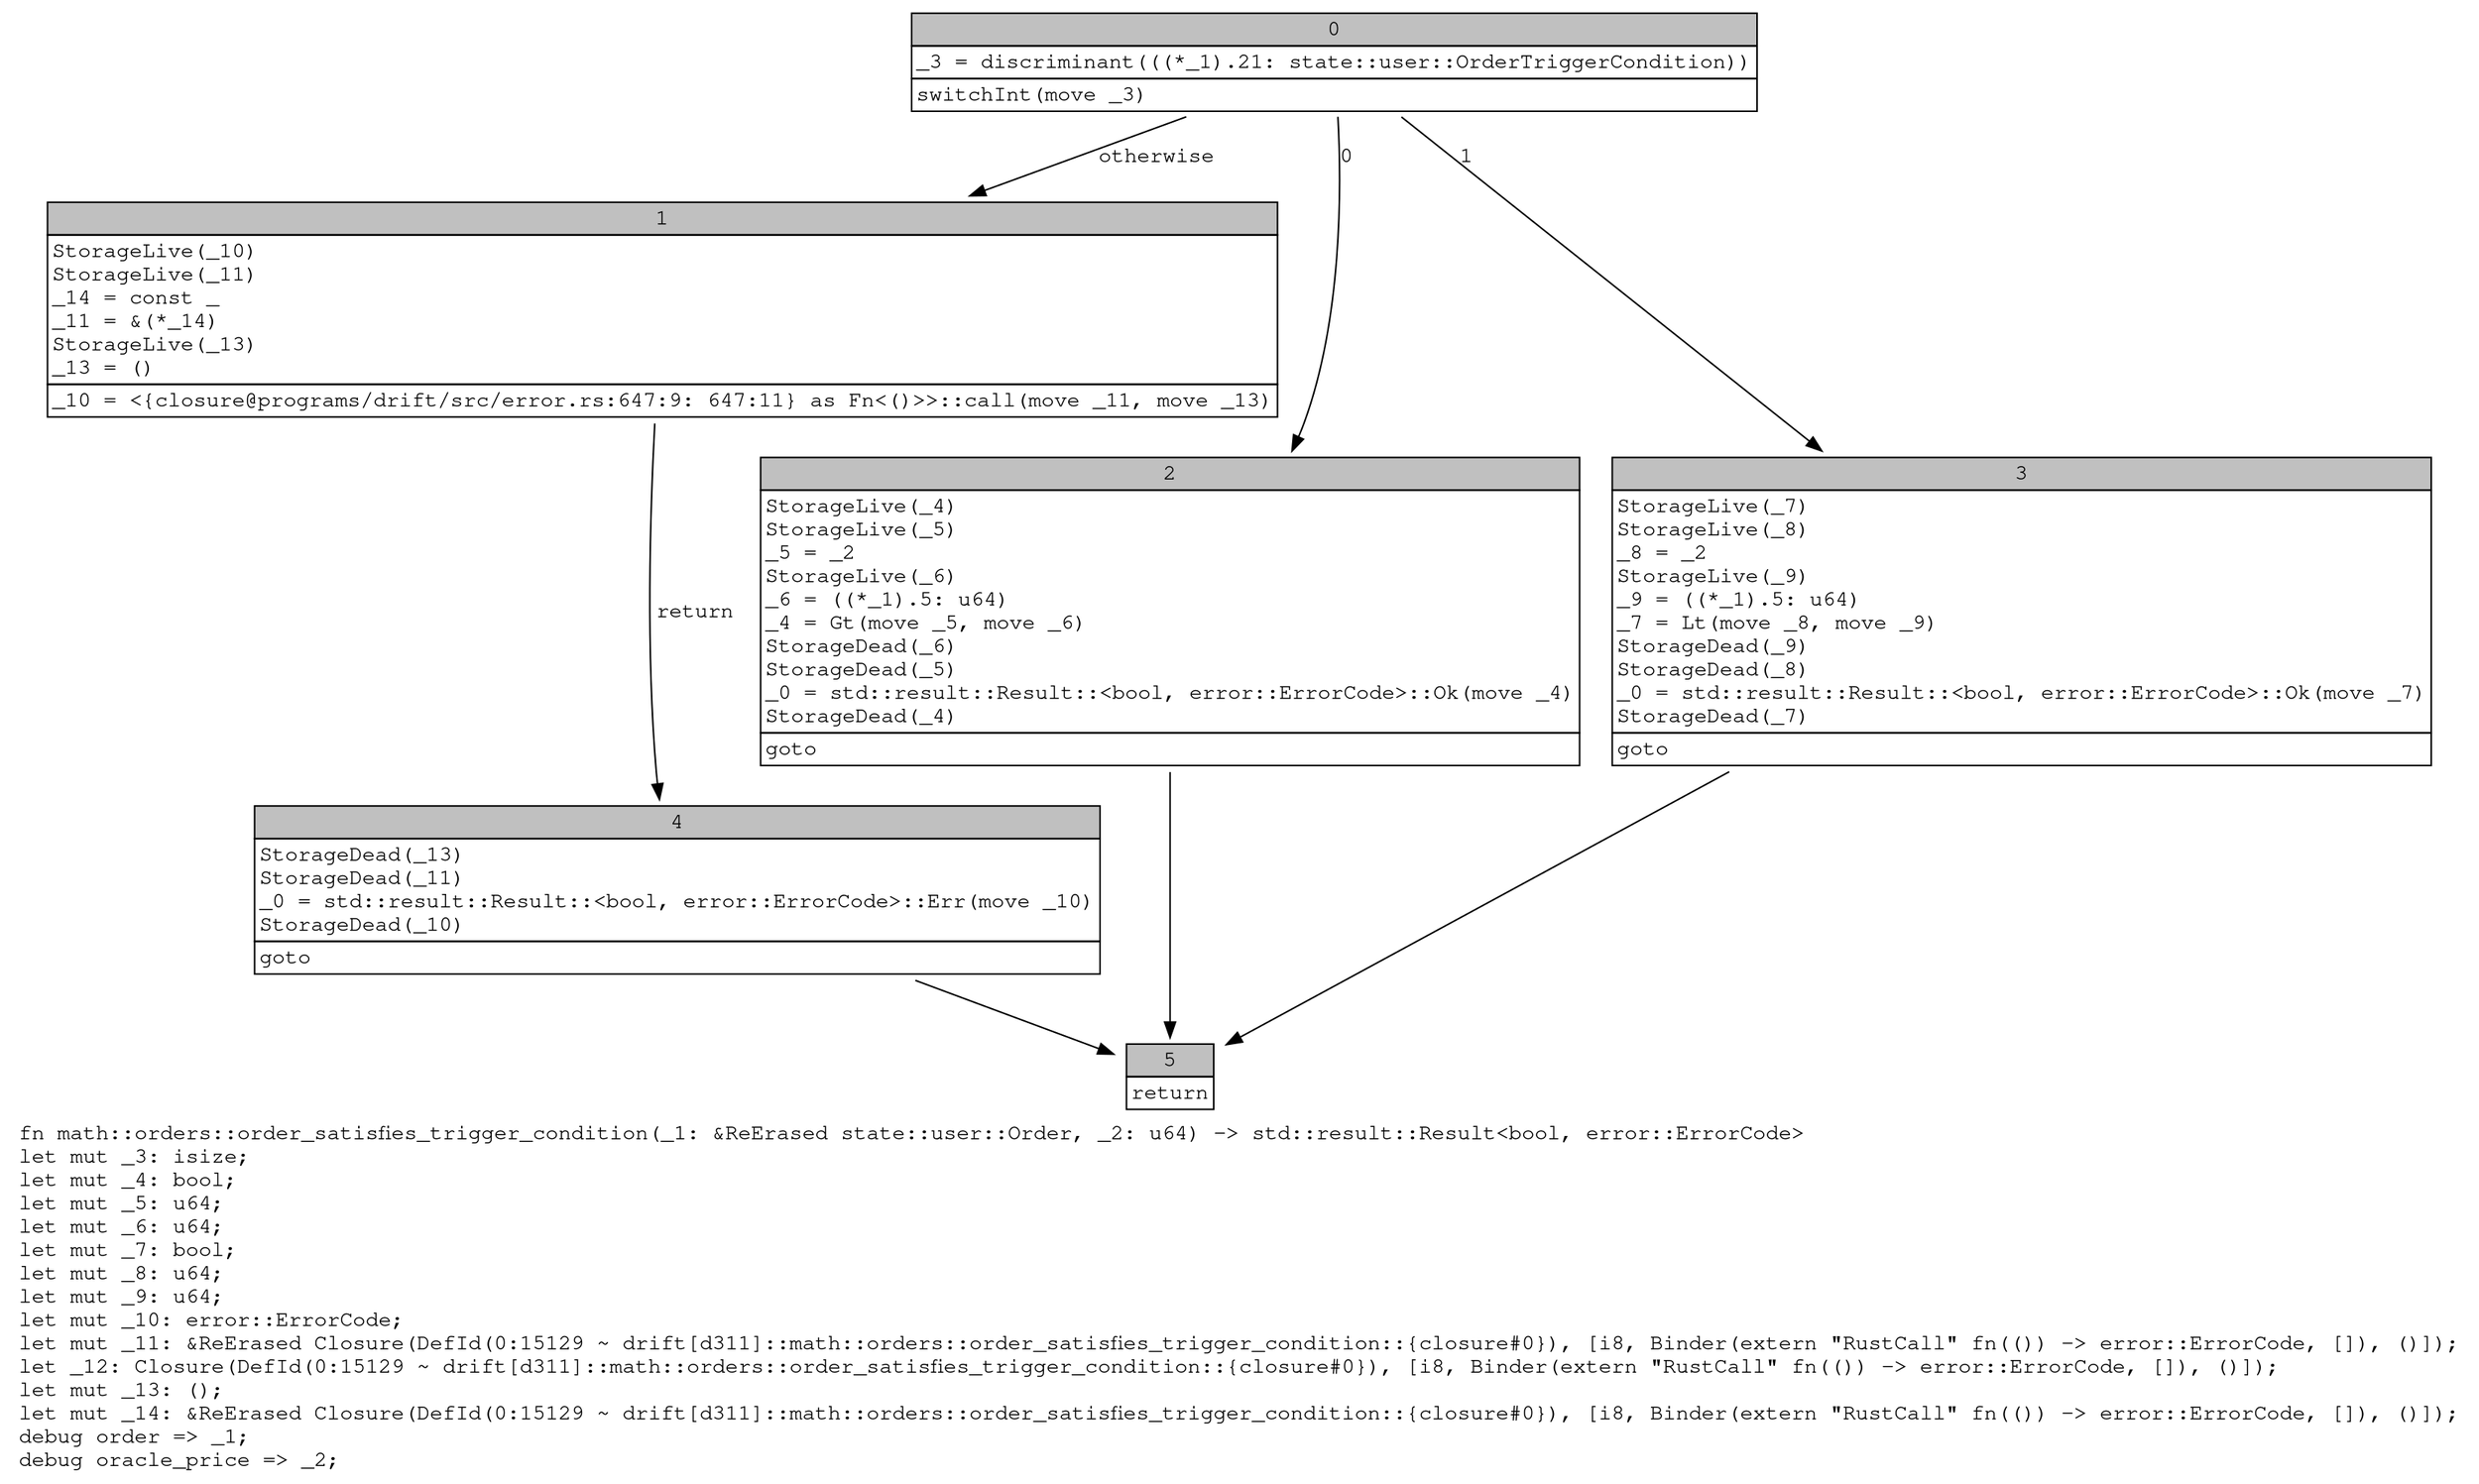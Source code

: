 digraph Mir_0_2606 {
    graph [fontname="Courier, monospace"];
    node [fontname="Courier, monospace"];
    edge [fontname="Courier, monospace"];
    label=<fn math::orders::order_satisfies_trigger_condition(_1: &amp;ReErased state::user::Order, _2: u64) -&gt; std::result::Result&lt;bool, error::ErrorCode&gt;<br align="left"/>let mut _3: isize;<br align="left"/>let mut _4: bool;<br align="left"/>let mut _5: u64;<br align="left"/>let mut _6: u64;<br align="left"/>let mut _7: bool;<br align="left"/>let mut _8: u64;<br align="left"/>let mut _9: u64;<br align="left"/>let mut _10: error::ErrorCode;<br align="left"/>let mut _11: &amp;ReErased Closure(DefId(0:15129 ~ drift[d311]::math::orders::order_satisfies_trigger_condition::{closure#0}), [i8, Binder(extern &quot;RustCall&quot; fn(()) -&gt; error::ErrorCode, []), ()]);<br align="left"/>let _12: Closure(DefId(0:15129 ~ drift[d311]::math::orders::order_satisfies_trigger_condition::{closure#0}), [i8, Binder(extern &quot;RustCall&quot; fn(()) -&gt; error::ErrorCode, []), ()]);<br align="left"/>let mut _13: ();<br align="left"/>let mut _14: &amp;ReErased Closure(DefId(0:15129 ~ drift[d311]::math::orders::order_satisfies_trigger_condition::{closure#0}), [i8, Binder(extern &quot;RustCall&quot; fn(()) -&gt; error::ErrorCode, []), ()]);<br align="left"/>debug order =&gt; _1;<br align="left"/>debug oracle_price =&gt; _2;<br align="left"/>>;
    bb0__0_2606 [shape="none", label=<<table border="0" cellborder="1" cellspacing="0"><tr><td bgcolor="gray" align="center" colspan="1">0</td></tr><tr><td align="left" balign="left">_3 = discriminant(((*_1).21: state::user::OrderTriggerCondition))<br/></td></tr><tr><td align="left">switchInt(move _3)</td></tr></table>>];
    bb1__0_2606 [shape="none", label=<<table border="0" cellborder="1" cellspacing="0"><tr><td bgcolor="gray" align="center" colspan="1">1</td></tr><tr><td align="left" balign="left">StorageLive(_10)<br/>StorageLive(_11)<br/>_14 = const _<br/>_11 = &amp;(*_14)<br/>StorageLive(_13)<br/>_13 = ()<br/></td></tr><tr><td align="left">_10 = &lt;{closure@programs/drift/src/error.rs:647:9: 647:11} as Fn&lt;()&gt;&gt;::call(move _11, move _13)</td></tr></table>>];
    bb2__0_2606 [shape="none", label=<<table border="0" cellborder="1" cellspacing="0"><tr><td bgcolor="gray" align="center" colspan="1">2</td></tr><tr><td align="left" balign="left">StorageLive(_4)<br/>StorageLive(_5)<br/>_5 = _2<br/>StorageLive(_6)<br/>_6 = ((*_1).5: u64)<br/>_4 = Gt(move _5, move _6)<br/>StorageDead(_6)<br/>StorageDead(_5)<br/>_0 = std::result::Result::&lt;bool, error::ErrorCode&gt;::Ok(move _4)<br/>StorageDead(_4)<br/></td></tr><tr><td align="left">goto</td></tr></table>>];
    bb3__0_2606 [shape="none", label=<<table border="0" cellborder="1" cellspacing="0"><tr><td bgcolor="gray" align="center" colspan="1">3</td></tr><tr><td align="left" balign="left">StorageLive(_7)<br/>StorageLive(_8)<br/>_8 = _2<br/>StorageLive(_9)<br/>_9 = ((*_1).5: u64)<br/>_7 = Lt(move _8, move _9)<br/>StorageDead(_9)<br/>StorageDead(_8)<br/>_0 = std::result::Result::&lt;bool, error::ErrorCode&gt;::Ok(move _7)<br/>StorageDead(_7)<br/></td></tr><tr><td align="left">goto</td></tr></table>>];
    bb4__0_2606 [shape="none", label=<<table border="0" cellborder="1" cellspacing="0"><tr><td bgcolor="gray" align="center" colspan="1">4</td></tr><tr><td align="left" balign="left">StorageDead(_13)<br/>StorageDead(_11)<br/>_0 = std::result::Result::&lt;bool, error::ErrorCode&gt;::Err(move _10)<br/>StorageDead(_10)<br/></td></tr><tr><td align="left">goto</td></tr></table>>];
    bb5__0_2606 [shape="none", label=<<table border="0" cellborder="1" cellspacing="0"><tr><td bgcolor="gray" align="center" colspan="1">5</td></tr><tr><td align="left">return</td></tr></table>>];
    bb0__0_2606 -> bb2__0_2606 [label="0"];
    bb0__0_2606 -> bb3__0_2606 [label="1"];
    bb0__0_2606 -> bb1__0_2606 [label="otherwise"];
    bb1__0_2606 -> bb4__0_2606 [label="return"];
    bb2__0_2606 -> bb5__0_2606 [label=""];
    bb3__0_2606 -> bb5__0_2606 [label=""];
    bb4__0_2606 -> bb5__0_2606 [label=""];
}
